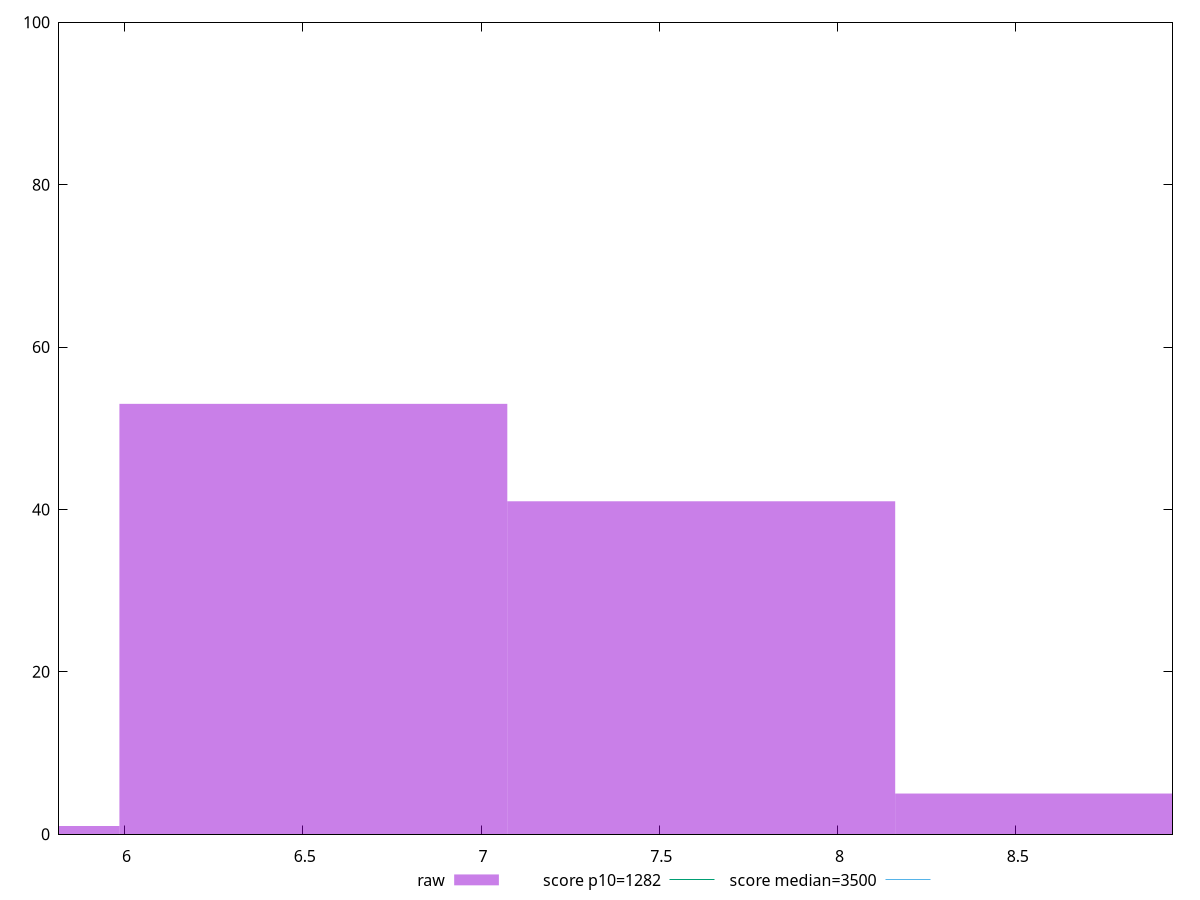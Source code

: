 reset

$raw <<EOF
7.61788437986878 41
6.529615182744669 53
8.706153576992891 5
5.441345985620557 1
EOF

set key outside below
set boxwidth 1.0882691971241114
set xrange [5.816000000000001:8.94]
set yrange [0:100]
set style fill transparent solid 0.5 noborder

set parametric
set terminal svg size 640, 490 enhanced background rgb 'white'
set output "report_00007_2020-12-11T15:55:29.892Z/bootup-time/samples/pages+cached+noexternal+nofonts+nosvg+noimg+nocss+nojs/raw/histogram.svg"

plot $raw title "raw" with boxes, \
     1282,t title "score p10=1282", \
     3500,t title "score median=3500"

reset
